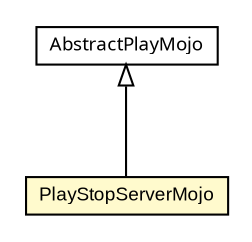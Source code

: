 #!/usr/local/bin/dot
#
# Class diagram 
# Generated by UmlGraph version 4.6 (http://www.spinellis.gr/sw/umlgraph)
#

digraph G {
	edge [fontname="arial",fontsize=10,labelfontname="arial",labelfontsize=10];
	node [fontname="arial",fontsize=10,shape=plaintext];
	// com.google.code.play.PlayStopServerMojo
	c233 [label=<<table border="0" cellborder="1" cellspacing="0" cellpadding="2" port="p" bgcolor="lemonChiffon" href="./PlayStopServerMojo.html">
		<tr><td><table border="0" cellspacing="0" cellpadding="1">
			<tr><td> PlayStopServerMojo </td></tr>
		</table></td></tr>
		</table>>, fontname="arial", fontcolor="black", fontsize=9.0];
	// com.google.code.play.AbstractPlayMojo
	c244 [label=<<table border="0" cellborder="1" cellspacing="0" cellpadding="2" port="p" href="./AbstractPlayMojo.html">
		<tr><td><table border="0" cellspacing="0" cellpadding="1">
			<tr><td><font face="ariali"> AbstractPlayMojo </font></td></tr>
		</table></td></tr>
		</table>>, fontname="arial", fontcolor="black", fontsize=9.0];
	//com.google.code.play.PlayStopServerMojo extends com.google.code.play.AbstractPlayMojo
	c244:p -> c233:p [dir=back,arrowtail=empty];
}


